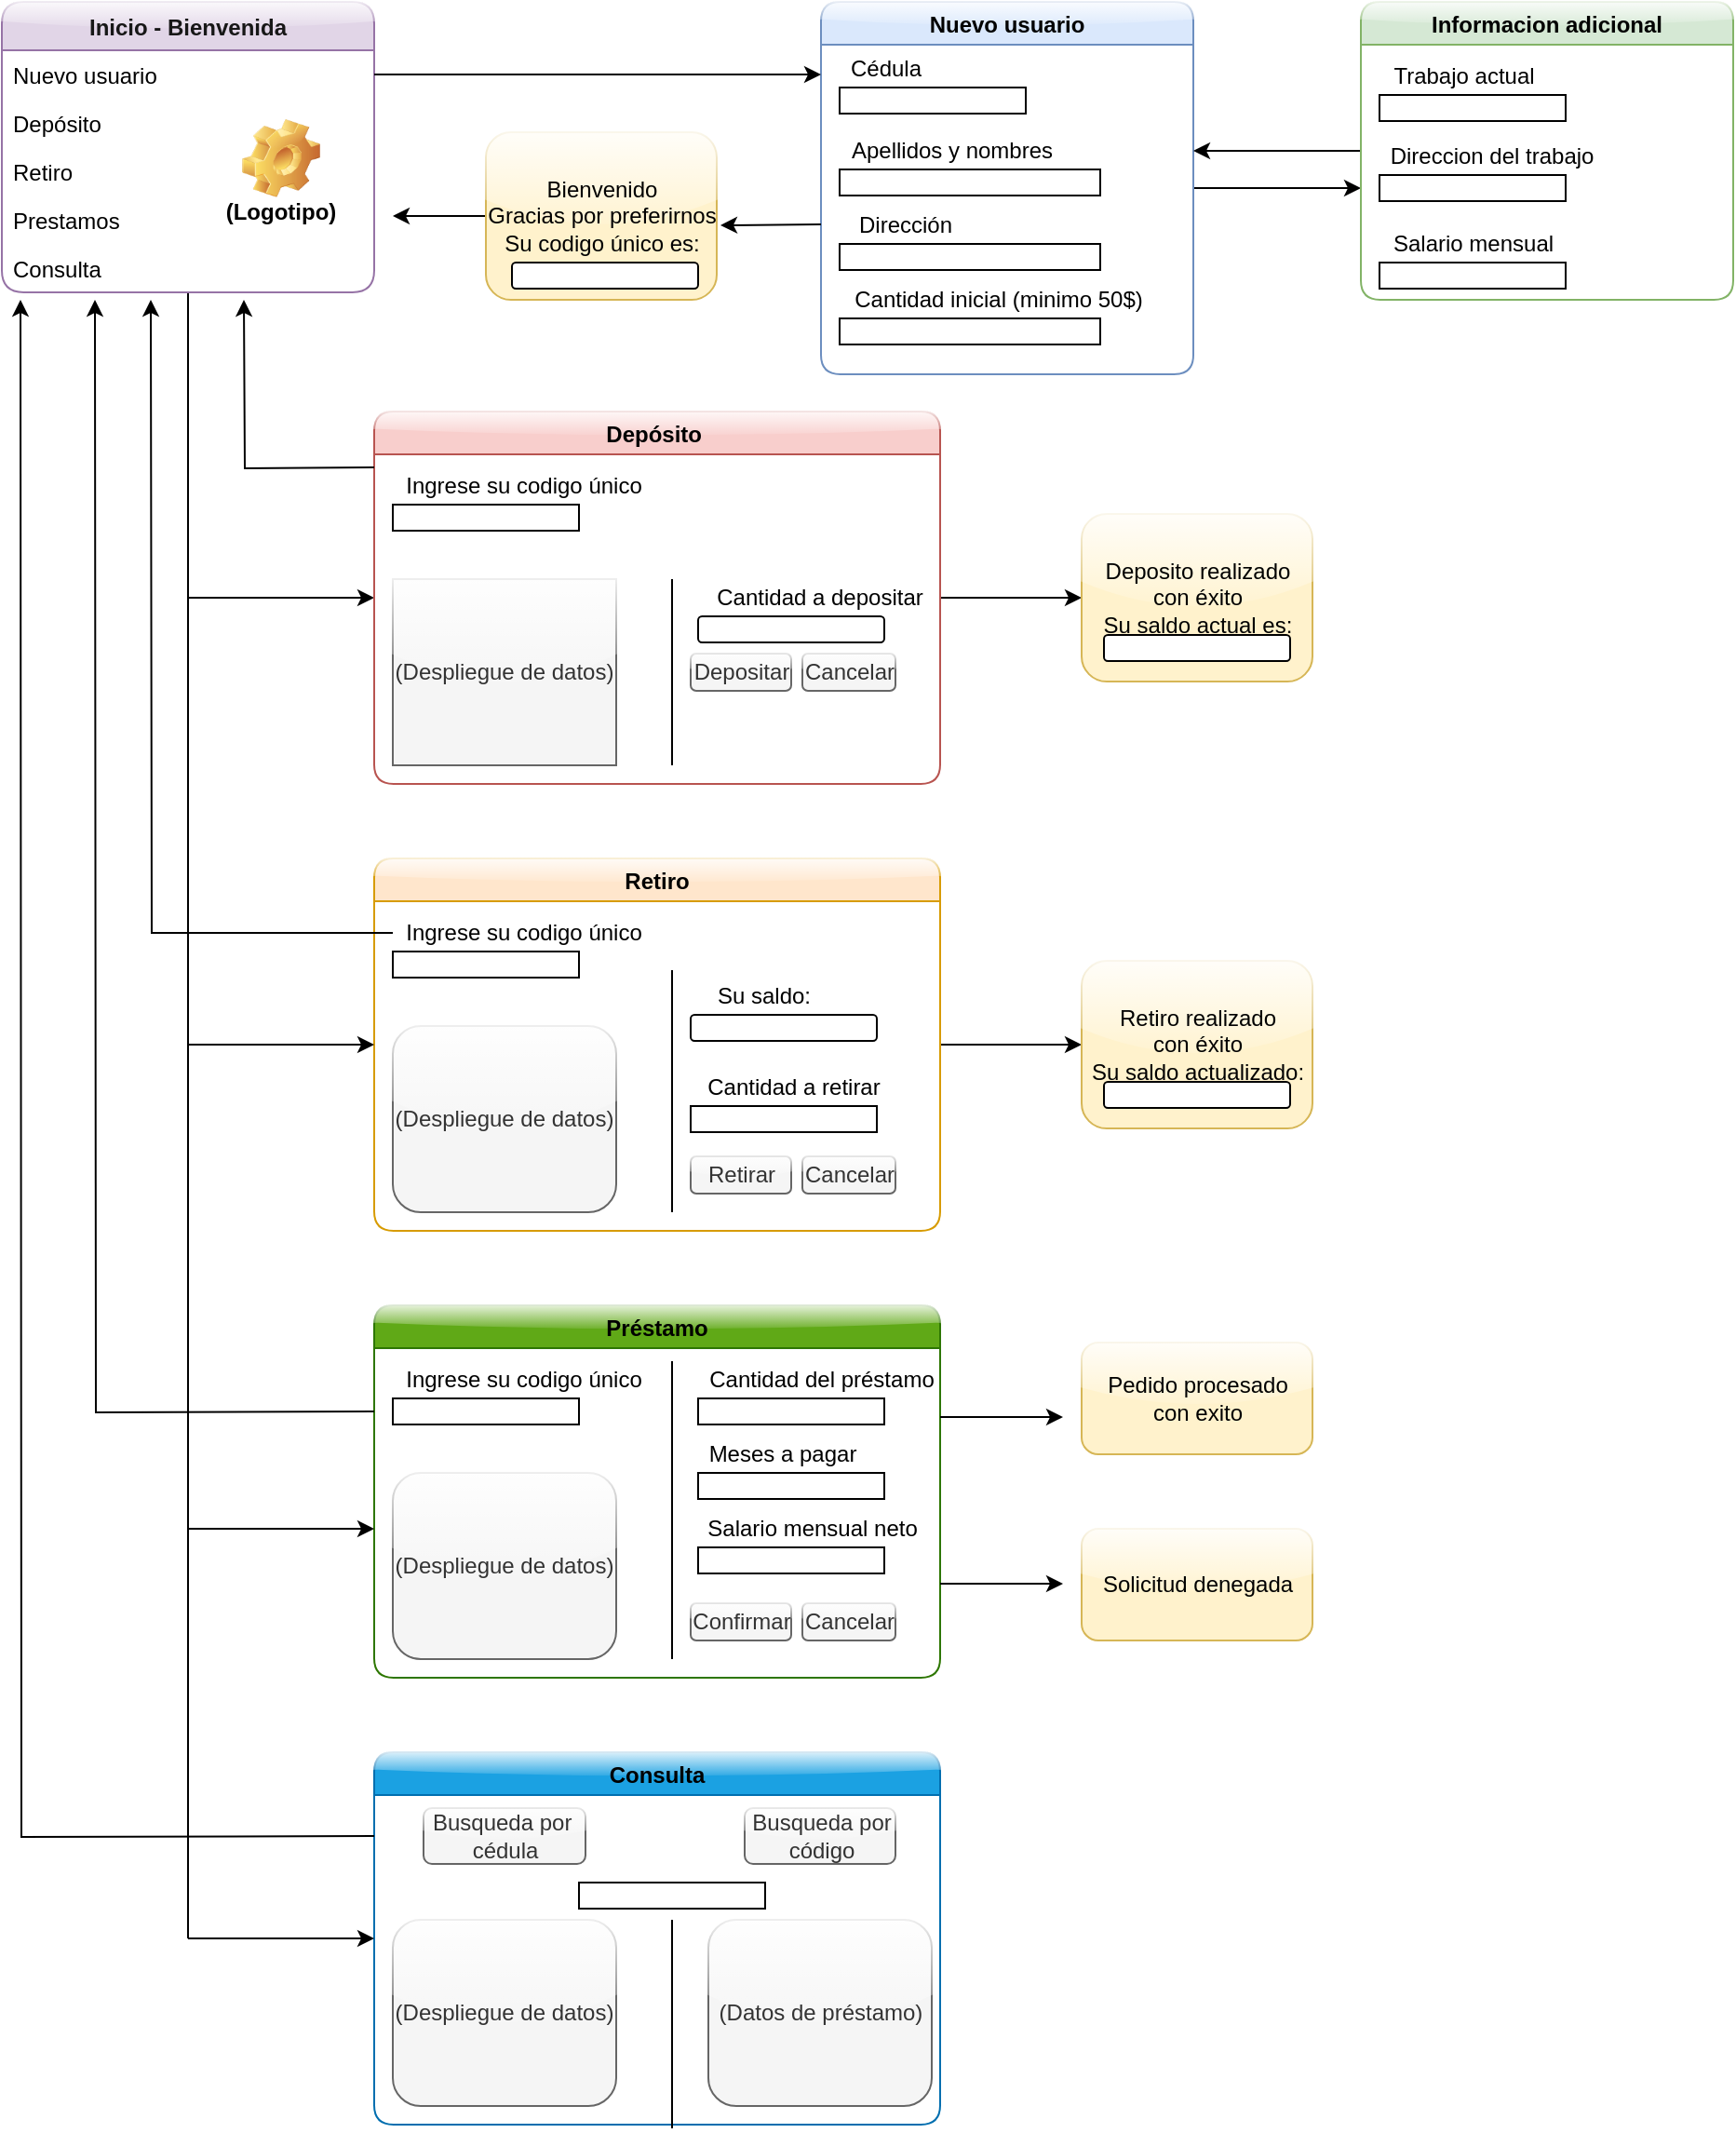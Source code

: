 <mxfile>
    <diagram id="XOsub2puDXaTlYhQXbOE" name="Página-1">
        <mxGraphModel dx="814" dy="616" grid="0" gridSize="10" guides="1" tooltips="1" connect="1" arrows="1" fold="1" page="1" pageScale="1" pageWidth="1169" pageHeight="1654" math="0" shadow="0">
            <root>
                <mxCell id="0"/>
                <mxCell id="1" parent="0"/>
                <mxCell id="6WvK1wPsiMaYDM21TQbT-68" style="edgeStyle=orthogonalEdgeStyle;rounded=0;orthogonalLoop=1;jettySize=auto;html=1;entryX=0;entryY=0.5;entryDx=0;entryDy=0;" parent="1" source="6WvK1wPsiMaYDM21TQbT-6" target="6WvK1wPsiMaYDM21TQbT-52" edge="1">
                    <mxGeometry relative="1" as="geometry"/>
                </mxCell>
                <mxCell id="6WvK1wPsiMaYDM21TQbT-6" value="Inicio - Bienvenida" style="swimlane;fontStyle=1;childLayout=stackLayout;horizontal=1;startSize=26;fillColor=#e1d5e7;horizontalStack=0;resizeParent=1;resizeParentMax=0;resizeLast=0;collapsible=1;marginBottom=0;rounded=1;strokeColor=#9673a6;glass=1;overflow=visible;fontColor=#171717;" parent="1" vertex="1">
                    <mxGeometry x="40" y="40" width="200" height="156" as="geometry"/>
                </mxCell>
                <mxCell id="6WvK1wPsiMaYDM21TQbT-7" value="Nuevo usuario" style="text;strokeColor=none;fillColor=none;align=left;verticalAlign=top;spacingLeft=4;spacingRight=4;overflow=hidden;rotatable=0;points=[[0,0.5],[1,0.5]];portConstraint=eastwest;" parent="6WvK1wPsiMaYDM21TQbT-6" vertex="1">
                    <mxGeometry y="26" width="200" height="26" as="geometry"/>
                </mxCell>
                <mxCell id="6WvK1wPsiMaYDM21TQbT-8" value="Depósito" style="text;align=left;verticalAlign=top;spacingLeft=4;spacingRight=4;overflow=hidden;rotatable=0;points=[[0,0.5],[1,0.5]];portConstraint=eastwest;shadow=0;sketch=0;glass=0;rounded=0;" parent="6WvK1wPsiMaYDM21TQbT-6" vertex="1">
                    <mxGeometry y="52" width="200" height="26" as="geometry"/>
                </mxCell>
                <mxCell id="6WvK1wPsiMaYDM21TQbT-9" value="Retiro" style="text;strokeColor=none;fillColor=none;align=left;verticalAlign=top;spacingLeft=4;spacingRight=4;overflow=hidden;rotatable=0;points=[[0,0.5],[1,0.5]];portConstraint=eastwest;" parent="6WvK1wPsiMaYDM21TQbT-6" vertex="1">
                    <mxGeometry y="78" width="200" height="26" as="geometry"/>
                </mxCell>
                <mxCell id="6WvK1wPsiMaYDM21TQbT-10" value="Prestamos" style="text;strokeColor=none;fillColor=none;align=left;verticalAlign=top;spacingLeft=4;spacingRight=4;overflow=hidden;rotatable=0;points=[[0,0.5],[1,0.5]];portConstraint=eastwest;" parent="6WvK1wPsiMaYDM21TQbT-6" vertex="1">
                    <mxGeometry y="104" width="200" height="26" as="geometry"/>
                </mxCell>
                <mxCell id="6WvK1wPsiMaYDM21TQbT-11" value="Consulta" style="text;align=left;verticalAlign=top;spacingLeft=4;spacingRight=4;overflow=hidden;rotatable=0;points=[[0,0.5],[1,0.5]];portConstraint=eastwest;" parent="6WvK1wPsiMaYDM21TQbT-6" vertex="1">
                    <mxGeometry y="130" width="200" height="26" as="geometry"/>
                </mxCell>
                <mxCell id="6WvK1wPsiMaYDM21TQbT-17" value="(Logotipo)" style="label;whiteSpace=wrap;html=1;align=center;verticalAlign=bottom;spacingLeft=0;spacingBottom=4;imageAlign=center;imageVerticalAlign=top;image=img/clipart/Gear_128x128.png;rounded=0;shadow=0;glass=0;sketch=0;strokeColor=#FFFFFF;" parent="1" vertex="1">
                    <mxGeometry x="150" y="96" width="80" height="70" as="geometry"/>
                </mxCell>
                <mxCell id="6WvK1wPsiMaYDM21TQbT-48" style="edgeStyle=orthogonalEdgeStyle;rounded=0;orthogonalLoop=1;jettySize=auto;html=1;" parent="1" source="6WvK1wPsiMaYDM21TQbT-18" edge="1">
                    <mxGeometry relative="1" as="geometry">
                        <mxPoint x="770" y="140" as="targetPoint"/>
                    </mxGeometry>
                </mxCell>
                <mxCell id="6WvK1wPsiMaYDM21TQbT-18" value="Nuevo usuario" style="swimlane;rounded=1;shadow=0;glass=1;sketch=0;strokeColor=#6c8ebf;fillColor=#dae8fc;fontColor=#000000;" parent="1" vertex="1">
                    <mxGeometry x="480" y="40" width="200" height="200" as="geometry"/>
                </mxCell>
                <mxCell id="6WvK1wPsiMaYDM21TQbT-19" value="Cédula" style="whiteSpace=wrap;html=1;rounded=0;shadow=0;glass=0;sketch=0;strokeColor=#FFFFFF;" parent="6WvK1wPsiMaYDM21TQbT-18" vertex="1">
                    <mxGeometry x="10" y="26" width="50" height="20" as="geometry"/>
                </mxCell>
                <mxCell id="6WvK1wPsiMaYDM21TQbT-20" value="" style="rounded=0;whiteSpace=wrap;html=1;shadow=0;glass=0;sketch=0;strokeColor=#000000;" parent="6WvK1wPsiMaYDM21TQbT-18" vertex="1">
                    <mxGeometry x="10" y="46" width="100" height="14" as="geometry"/>
                </mxCell>
                <mxCell id="6WvK1wPsiMaYDM21TQbT-21" value="Apellidos y nombres" style="text;html=1;align=center;verticalAlign=middle;resizable=0;points=[];autosize=1;strokeColor=none;fillColor=none;" parent="6WvK1wPsiMaYDM21TQbT-18" vertex="1">
                    <mxGeometry x="10" y="70" width="120" height="20" as="geometry"/>
                </mxCell>
                <mxCell id="6WvK1wPsiMaYDM21TQbT-23" value="" style="rounded=0;whiteSpace=wrap;html=1;shadow=0;glass=0;sketch=0;strokeColor=#000000;" parent="6WvK1wPsiMaYDM21TQbT-18" vertex="1">
                    <mxGeometry x="10" y="90" width="140" height="14" as="geometry"/>
                </mxCell>
                <mxCell id="6WvK1wPsiMaYDM21TQbT-24" value="Dirección" style="text;html=1;align=center;verticalAlign=middle;resizable=0;points=[];autosize=1;strokeColor=none;fillColor=none;" parent="6WvK1wPsiMaYDM21TQbT-18" vertex="1">
                    <mxGeometry x="10" y="110" width="70" height="20" as="geometry"/>
                </mxCell>
                <mxCell id="6WvK1wPsiMaYDM21TQbT-25" value="" style="rounded=0;whiteSpace=wrap;html=1;shadow=0;glass=0;sketch=0;strokeColor=#000000;" parent="6WvK1wPsiMaYDM21TQbT-18" vertex="1">
                    <mxGeometry x="10" y="130" width="140" height="14" as="geometry"/>
                </mxCell>
                <mxCell id="6WvK1wPsiMaYDM21TQbT-26" value="Cantidad inicial (minimo 50$)" style="text;html=1;align=center;verticalAlign=middle;resizable=0;points=[];autosize=1;strokeColor=none;fillColor=none;" parent="6WvK1wPsiMaYDM21TQbT-18" vertex="1">
                    <mxGeometry x="10" y="150" width="170" height="20" as="geometry"/>
                </mxCell>
                <mxCell id="6WvK1wPsiMaYDM21TQbT-27" value="" style="rounded=0;whiteSpace=wrap;html=1;shadow=0;glass=0;sketch=0;strokeColor=#000000;" parent="6WvK1wPsiMaYDM21TQbT-18" vertex="1">
                    <mxGeometry x="10" y="170" width="140" height="14" as="geometry"/>
                </mxCell>
                <mxCell id="6WvK1wPsiMaYDM21TQbT-34" style="edgeStyle=orthogonalEdgeStyle;rounded=0;orthogonalLoop=1;jettySize=auto;html=1;" parent="1" source="6WvK1wPsiMaYDM21TQbT-32" edge="1">
                    <mxGeometry relative="1" as="geometry">
                        <mxPoint x="250" y="155" as="targetPoint"/>
                    </mxGeometry>
                </mxCell>
                <mxCell id="6WvK1wPsiMaYDM21TQbT-32" value="Bienvenido&lt;br&gt;Gracias por preferirnos&lt;br&gt;Su codigo único es:&lt;br&gt;" style="html=1;rounded=1;shadow=0;glass=1;sketch=0;strokeColor=#d6b656;fillColor=#fff2cc;fontColor=#000000;" parent="1" vertex="1">
                    <mxGeometry x="300" y="110" width="124" height="90" as="geometry"/>
                </mxCell>
                <mxCell id="6WvK1wPsiMaYDM21TQbT-36" style="edgeStyle=orthogonalEdgeStyle;rounded=0;orthogonalLoop=1;jettySize=auto;html=1;" parent="1" source="6WvK1wPsiMaYDM21TQbT-7" edge="1">
                    <mxGeometry relative="1" as="geometry">
                        <mxPoint x="480" y="79" as="targetPoint"/>
                    </mxGeometry>
                </mxCell>
                <mxCell id="6WvK1wPsiMaYDM21TQbT-50" style="edgeStyle=orthogonalEdgeStyle;rounded=0;orthogonalLoop=1;jettySize=auto;html=1;" parent="1" source="6WvK1wPsiMaYDM21TQbT-38" edge="1">
                    <mxGeometry relative="1" as="geometry">
                        <mxPoint x="680" y="120" as="targetPoint"/>
                    </mxGeometry>
                </mxCell>
                <mxCell id="6WvK1wPsiMaYDM21TQbT-38" value="Informacion adicional" style="swimlane;rounded=1;shadow=0;glass=1;sketch=0;strokeColor=#82b366;startSize=23;fillColor=#d5e8d4;fontColor=#000000;" parent="1" vertex="1">
                    <mxGeometry x="770" y="40" width="200" height="160" as="geometry"/>
                </mxCell>
                <mxCell id="6WvK1wPsiMaYDM21TQbT-39" value="Trabajo actual" style="text;html=1;align=center;verticalAlign=middle;resizable=0;points=[];autosize=1;strokeColor=none;fillColor=none;" parent="6WvK1wPsiMaYDM21TQbT-38" vertex="1">
                    <mxGeometry x="10" y="30" width="90" height="20" as="geometry"/>
                </mxCell>
                <mxCell id="6WvK1wPsiMaYDM21TQbT-40" value="" style="rounded=0;whiteSpace=wrap;html=1;shadow=0;glass=0;sketch=0;strokeColor=#000000;" parent="6WvK1wPsiMaYDM21TQbT-38" vertex="1">
                    <mxGeometry x="10" y="93" width="100" height="14" as="geometry"/>
                </mxCell>
                <mxCell id="6WvK1wPsiMaYDM21TQbT-42" value="Salario mensual" style="text;html=1;align=center;verticalAlign=middle;resizable=0;points=[];autosize=1;strokeColor=none;fillColor=none;glass=1;" parent="6WvK1wPsiMaYDM21TQbT-38" vertex="1">
                    <mxGeometry x="10" y="120" width="100" height="20" as="geometry"/>
                </mxCell>
                <mxCell id="6WvK1wPsiMaYDM21TQbT-43" value="" style="rounded=0;whiteSpace=wrap;html=1;shadow=0;glass=0;sketch=0;strokeColor=#000000;" parent="6WvK1wPsiMaYDM21TQbT-38" vertex="1">
                    <mxGeometry x="10" y="140" width="100" height="14" as="geometry"/>
                </mxCell>
                <mxCell id="6WvK1wPsiMaYDM21TQbT-45" value="Direccion del trabajo" style="text;html=1;align=center;verticalAlign=middle;resizable=0;points=[];autosize=1;strokeColor=none;fillColor=none;" parent="6WvK1wPsiMaYDM21TQbT-38" vertex="1">
                    <mxGeometry x="10" y="73" width="120" height="20" as="geometry"/>
                </mxCell>
                <mxCell id="6WvK1wPsiMaYDM21TQbT-47" value="" style="rounded=0;whiteSpace=wrap;html=1;shadow=0;glass=0;sketch=0;strokeColor=#000000;" parent="6WvK1wPsiMaYDM21TQbT-38" vertex="1">
                    <mxGeometry x="10" y="50" width="100" height="14" as="geometry"/>
                </mxCell>
                <mxCell id="6WvK1wPsiMaYDM21TQbT-51" value="" style="endArrow=classic;html=1;rounded=0;" parent="1" edge="1">
                    <mxGeometry width="50" height="50" relative="1" as="geometry">
                        <mxPoint x="480" y="159.5" as="sourcePoint"/>
                        <mxPoint x="426" y="160" as="targetPoint"/>
                    </mxGeometry>
                </mxCell>
                <mxCell id="6WvK1wPsiMaYDM21TQbT-67" style="edgeStyle=orthogonalEdgeStyle;rounded=0;orthogonalLoop=1;jettySize=auto;html=1;entryX=0;entryY=0.5;entryDx=0;entryDy=0;" parent="1" source="6WvK1wPsiMaYDM21TQbT-52" target="6WvK1wPsiMaYDM21TQbT-65" edge="1">
                    <mxGeometry relative="1" as="geometry"/>
                </mxCell>
                <mxCell id="6WvK1wPsiMaYDM21TQbT-52" value="Depósito " style="swimlane;rounded=1;shadow=0;glass=1;sketch=0;strokeColor=#b85450;fillColor=#f8cecc;fontColor=#000000;" parent="1" vertex="1">
                    <mxGeometry x="240" y="260" width="304" height="200" as="geometry"/>
                </mxCell>
                <mxCell id="6WvK1wPsiMaYDM21TQbT-53" value="Ingrese su codigo único" style="text;html=1;align=center;verticalAlign=middle;resizable=0;points=[];autosize=1;strokeColor=none;fillColor=none;" parent="6WvK1wPsiMaYDM21TQbT-52" vertex="1">
                    <mxGeometry x="10" y="30" width="140" height="20" as="geometry"/>
                </mxCell>
                <mxCell id="6WvK1wPsiMaYDM21TQbT-54" value="" style="rounded=0;whiteSpace=wrap;html=1;shadow=0;glass=0;sketch=0;strokeColor=#000000;" parent="6WvK1wPsiMaYDM21TQbT-52" vertex="1">
                    <mxGeometry x="10" y="50" width="100" height="14" as="geometry"/>
                </mxCell>
                <mxCell id="6WvK1wPsiMaYDM21TQbT-57" value="(Despliegue de datos)" style="rounded=0;whiteSpace=wrap;html=1;shadow=0;glass=1;sketch=0;strokeColor=#666666;fillColor=#f5f5f5;fontColor=#333333;" parent="6WvK1wPsiMaYDM21TQbT-52" vertex="1">
                    <mxGeometry x="10" y="90" width="120" height="100" as="geometry"/>
                </mxCell>
                <mxCell id="6WvK1wPsiMaYDM21TQbT-58" value="" style="endArrow=none;html=1;rounded=0;" parent="6WvK1wPsiMaYDM21TQbT-52" edge="1">
                    <mxGeometry width="50" height="50" relative="1" as="geometry">
                        <mxPoint x="160" y="190" as="sourcePoint"/>
                        <mxPoint x="160" y="90" as="targetPoint"/>
                    </mxGeometry>
                </mxCell>
                <mxCell id="6WvK1wPsiMaYDM21TQbT-60" value="" style="rounded=1;whiteSpace=wrap;html=1;shadow=0;glass=0;sketch=0;strokeColor=#000000;" parent="6WvK1wPsiMaYDM21TQbT-52" vertex="1">
                    <mxGeometry x="174" y="110" width="100" height="14" as="geometry"/>
                </mxCell>
                <mxCell id="6WvK1wPsiMaYDM21TQbT-59" value="Cantidad a depositar" style="text;html=1;align=center;verticalAlign=middle;resizable=0;points=[];autosize=1;strokeColor=none;fillColor=none;" parent="6WvK1wPsiMaYDM21TQbT-52" vertex="1">
                    <mxGeometry x="174" y="90" width="130" height="20" as="geometry"/>
                </mxCell>
                <mxCell id="6WvK1wPsiMaYDM21TQbT-62" value="Depositar" style="html=1;rounded=1;shadow=0;glass=1;sketch=0;strokeColor=#666666;fillColor=#f5f5f5;fontColor=#333333;" parent="6WvK1wPsiMaYDM21TQbT-52" vertex="1">
                    <mxGeometry x="170" y="130" width="54" height="20" as="geometry"/>
                </mxCell>
                <mxCell id="6WvK1wPsiMaYDM21TQbT-63" value="Cancelar" style="html=1;rounded=1;shadow=0;glass=1;sketch=0;strokeColor=#666666;fillColor=#f5f5f5;fontColor=#333333;" parent="6WvK1wPsiMaYDM21TQbT-52" vertex="1">
                    <mxGeometry x="230" y="130" width="50" height="20" as="geometry"/>
                </mxCell>
                <mxCell id="6WvK1wPsiMaYDM21TQbT-55" value="" style="rounded=1;whiteSpace=wrap;html=1;shadow=0;glass=0;sketch=0;strokeColor=#000000;" parent="1" vertex="1">
                    <mxGeometry x="314" y="180" width="100" height="14" as="geometry"/>
                </mxCell>
                <mxCell id="6WvK1wPsiMaYDM21TQbT-65" value="Deposito realizado&lt;br&gt;con éxito&lt;br&gt;Su saldo actual es:" style="html=1;rounded=1;shadow=0;glass=1;sketch=0;strokeColor=#d6b656;fillColor=#fff2cc;fontColor=#000000;" parent="1" vertex="1">
                    <mxGeometry x="620" y="315" width="124" height="90" as="geometry"/>
                </mxCell>
                <mxCell id="6WvK1wPsiMaYDM21TQbT-66" value="" style="rounded=1;whiteSpace=wrap;html=1;shadow=0;glass=0;sketch=0;strokeColor=#000000;" parent="1" vertex="1">
                    <mxGeometry x="632" y="380" width="100" height="14" as="geometry"/>
                </mxCell>
                <mxCell id="6WvK1wPsiMaYDM21TQbT-70" style="edgeStyle=orthogonalEdgeStyle;rounded=0;orthogonalLoop=1;jettySize=auto;html=1;" parent="1" edge="1">
                    <mxGeometry relative="1" as="geometry">
                        <mxPoint x="170" y="200" as="targetPoint"/>
                        <mxPoint x="240" y="290" as="sourcePoint"/>
                    </mxGeometry>
                </mxCell>
                <mxCell id="6WvK1wPsiMaYDM21TQbT-98" style="edgeStyle=orthogonalEdgeStyle;rounded=0;orthogonalLoop=1;jettySize=auto;html=1;entryX=0;entryY=0.5;entryDx=0;entryDy=0;" parent="1" source="6WvK1wPsiMaYDM21TQbT-82" target="6WvK1wPsiMaYDM21TQbT-96" edge="1">
                    <mxGeometry relative="1" as="geometry"/>
                </mxCell>
                <mxCell id="6WvK1wPsiMaYDM21TQbT-82" value="Retiro" style="swimlane;rounded=1;shadow=0;glass=1;sketch=0;strokeColor=#d79b00;fillColor=#ffe6cc;fontColor=#000000;" parent="1" vertex="1">
                    <mxGeometry x="240" y="500" width="304" height="200" as="geometry"/>
                </mxCell>
                <mxCell id="6WvK1wPsiMaYDM21TQbT-83" value="Ingrese su codigo único" style="text;html=1;align=center;verticalAlign=middle;resizable=0;points=[];autosize=1;strokeColor=none;fillColor=none;" parent="6WvK1wPsiMaYDM21TQbT-82" vertex="1">
                    <mxGeometry x="10" y="30" width="140" height="20" as="geometry"/>
                </mxCell>
                <mxCell id="6WvK1wPsiMaYDM21TQbT-84" value="" style="rounded=0;whiteSpace=wrap;html=1;shadow=0;glass=0;sketch=0;strokeColor=#000000;" parent="6WvK1wPsiMaYDM21TQbT-82" vertex="1">
                    <mxGeometry x="10" y="50" width="100" height="14" as="geometry"/>
                </mxCell>
                <mxCell id="6WvK1wPsiMaYDM21TQbT-85" value="(Despliegue de datos)" style="rounded=1;whiteSpace=wrap;html=1;shadow=0;glass=1;sketch=0;strokeColor=#666666;fillColor=#f5f5f5;fontColor=#333333;" parent="6WvK1wPsiMaYDM21TQbT-82" vertex="1">
                    <mxGeometry x="10" y="90" width="120" height="100" as="geometry"/>
                </mxCell>
                <mxCell id="6WvK1wPsiMaYDM21TQbT-86" value="" style="endArrow=none;html=1;rounded=0;" parent="6WvK1wPsiMaYDM21TQbT-82" edge="1">
                    <mxGeometry width="50" height="50" relative="1" as="geometry">
                        <mxPoint x="160" y="190" as="sourcePoint"/>
                        <mxPoint x="160" y="60" as="targetPoint"/>
                    </mxGeometry>
                </mxCell>
                <mxCell id="6WvK1wPsiMaYDM21TQbT-87" value="" style="rounded=0;whiteSpace=wrap;html=1;shadow=0;glass=0;sketch=0;strokeColor=#000000;" parent="6WvK1wPsiMaYDM21TQbT-82" vertex="1">
                    <mxGeometry x="170" y="133" width="100" height="14" as="geometry"/>
                </mxCell>
                <mxCell id="6WvK1wPsiMaYDM21TQbT-88" value="Cantidad a retirar" style="text;html=1;align=center;verticalAlign=middle;resizable=0;points=[];autosize=1;strokeColor=none;fillColor=none;" parent="6WvK1wPsiMaYDM21TQbT-82" vertex="1">
                    <mxGeometry x="170" y="113" width="110" height="20" as="geometry"/>
                </mxCell>
                <mxCell id="6WvK1wPsiMaYDM21TQbT-89" value="Retirar" style="html=1;rounded=1;shadow=0;glass=1;sketch=0;strokeColor=#666666;fillColor=#f5f5f5;fontColor=#333333;" parent="6WvK1wPsiMaYDM21TQbT-82" vertex="1">
                    <mxGeometry x="170" y="160" width="54" height="20" as="geometry"/>
                </mxCell>
                <mxCell id="6WvK1wPsiMaYDM21TQbT-90" value="Cancelar" style="html=1;rounded=1;shadow=0;glass=1;sketch=0;strokeColor=#666666;fillColor=#f5f5f5;fontColor=#333333;" parent="6WvK1wPsiMaYDM21TQbT-82" vertex="1">
                    <mxGeometry x="230" y="160" width="50" height="20" as="geometry"/>
                </mxCell>
                <mxCell id="6WvK1wPsiMaYDM21TQbT-93" value="Su saldo:" style="text;html=1;align=center;verticalAlign=middle;resizable=0;points=[];autosize=1;strokeColor=none;fillColor=none;" parent="6WvK1wPsiMaYDM21TQbT-82" vertex="1">
                    <mxGeometry x="174" y="64" width="70" height="20" as="geometry"/>
                </mxCell>
                <mxCell id="6WvK1wPsiMaYDM21TQbT-94" value="" style="rounded=1;whiteSpace=wrap;html=1;shadow=0;glass=0;sketch=0;strokeColor=#000000;" parent="6WvK1wPsiMaYDM21TQbT-82" vertex="1">
                    <mxGeometry x="170" y="84" width="100" height="14" as="geometry"/>
                </mxCell>
                <mxCell id="6WvK1wPsiMaYDM21TQbT-96" value="Retiro realizado&lt;br&gt;con éxito&lt;br&gt;Su saldo actualizado:" style="html=1;rounded=1;shadow=0;glass=1;sketch=0;strokeColor=#d6b656;fillColor=#fff2cc;fontColor=#000000;" parent="1" vertex="1">
                    <mxGeometry x="620" y="555" width="124" height="90" as="geometry"/>
                </mxCell>
                <mxCell id="6WvK1wPsiMaYDM21TQbT-97" value="" style="rounded=1;whiteSpace=wrap;html=1;shadow=0;glass=0;sketch=0;strokeColor=#000000;" parent="1" vertex="1">
                    <mxGeometry x="632" y="620" width="100" height="14" as="geometry"/>
                </mxCell>
                <mxCell id="6WvK1wPsiMaYDM21TQbT-100" value="" style="endArrow=none;html=1;rounded=0;" parent="1" edge="1">
                    <mxGeometry width="50" height="50" relative="1" as="geometry">
                        <mxPoint x="140" y="600" as="sourcePoint"/>
                        <mxPoint x="140" y="360" as="targetPoint"/>
                    </mxGeometry>
                </mxCell>
                <mxCell id="6WvK1wPsiMaYDM21TQbT-101" value="" style="endArrow=classic;html=1;rounded=0;entryX=0;entryY=0.5;entryDx=0;entryDy=0;" parent="1" target="6WvK1wPsiMaYDM21TQbT-82" edge="1">
                    <mxGeometry width="50" height="50" relative="1" as="geometry">
                        <mxPoint x="140" y="600" as="sourcePoint"/>
                        <mxPoint x="190" y="550" as="targetPoint"/>
                    </mxGeometry>
                </mxCell>
                <mxCell id="6WvK1wPsiMaYDM21TQbT-102" style="edgeStyle=orthogonalEdgeStyle;rounded=0;orthogonalLoop=1;jettySize=auto;html=1;" parent="1" source="6WvK1wPsiMaYDM21TQbT-83" edge="1">
                    <mxGeometry relative="1" as="geometry">
                        <mxPoint x="120" y="200" as="targetPoint"/>
                    </mxGeometry>
                </mxCell>
                <mxCell id="6WvK1wPsiMaYDM21TQbT-103" value="Préstamo" style="swimlane;rounded=1;shadow=0;glass=1;sketch=0;strokeColor=#2D7600;fillColor=#60a917;fontColor=#000000;" parent="1" vertex="1">
                    <mxGeometry x="240" y="740" width="304" height="200" as="geometry"/>
                </mxCell>
                <mxCell id="6WvK1wPsiMaYDM21TQbT-104" value="Ingrese su codigo único" style="text;html=1;align=center;verticalAlign=middle;resizable=0;points=[];autosize=1;strokeColor=none;fillColor=none;" parent="6WvK1wPsiMaYDM21TQbT-103" vertex="1">
                    <mxGeometry x="10" y="30" width="140" height="20" as="geometry"/>
                </mxCell>
                <mxCell id="6WvK1wPsiMaYDM21TQbT-105" value="" style="rounded=0;whiteSpace=wrap;html=1;shadow=0;glass=0;sketch=0;strokeColor=#000000;" parent="6WvK1wPsiMaYDM21TQbT-103" vertex="1">
                    <mxGeometry x="10" y="50" width="100" height="14" as="geometry"/>
                </mxCell>
                <mxCell id="6WvK1wPsiMaYDM21TQbT-106" value="(Despliegue de datos)" style="rounded=1;whiteSpace=wrap;html=1;shadow=0;glass=1;sketch=0;strokeColor=#666666;fillColor=#f5f5f5;fontColor=#333333;" parent="6WvK1wPsiMaYDM21TQbT-103" vertex="1">
                    <mxGeometry x="10" y="90" width="120" height="100" as="geometry"/>
                </mxCell>
                <mxCell id="6WvK1wPsiMaYDM21TQbT-107" value="" style="endArrow=none;html=1;rounded=0;" parent="6WvK1wPsiMaYDM21TQbT-103" edge="1">
                    <mxGeometry width="50" height="50" relative="1" as="geometry">
                        <mxPoint x="160" y="190" as="sourcePoint"/>
                        <mxPoint x="160" y="30" as="targetPoint"/>
                    </mxGeometry>
                </mxCell>
                <mxCell id="6WvK1wPsiMaYDM21TQbT-108" value="" style="rounded=0;whiteSpace=wrap;html=1;shadow=0;glass=0;sketch=0;strokeColor=#000000;" parent="6WvK1wPsiMaYDM21TQbT-103" vertex="1">
                    <mxGeometry x="174" y="90" width="100" height="14" as="geometry"/>
                </mxCell>
                <mxCell id="6WvK1wPsiMaYDM21TQbT-109" value="Meses a pagar" style="text;html=1;align=center;verticalAlign=middle;resizable=0;points=[];autosize=1;strokeColor=none;fillColor=none;" parent="6WvK1wPsiMaYDM21TQbT-103" vertex="1">
                    <mxGeometry x="174" y="70" width="90" height="20" as="geometry"/>
                </mxCell>
                <mxCell id="6WvK1wPsiMaYDM21TQbT-110" value="Confirmar" style="html=1;rounded=1;shadow=0;glass=1;sketch=0;strokeColor=#666666;fillColor=#f5f5f5;fontColor=#333333;" parent="6WvK1wPsiMaYDM21TQbT-103" vertex="1">
                    <mxGeometry x="170" y="160" width="54" height="20" as="geometry"/>
                </mxCell>
                <mxCell id="6WvK1wPsiMaYDM21TQbT-111" value="Cancelar" style="html=1;rounded=1;shadow=0;glass=1;sketch=0;strokeColor=#666666;fillColor=#f5f5f5;fontColor=#333333;" parent="6WvK1wPsiMaYDM21TQbT-103" vertex="1">
                    <mxGeometry x="230" y="160" width="50" height="20" as="geometry"/>
                </mxCell>
                <mxCell id="6WvK1wPsiMaYDM21TQbT-112" value="Cantidad del préstamo" style="text;html=1;align=center;verticalAlign=middle;resizable=0;points=[];autosize=1;strokeColor=none;fillColor=none;" parent="6WvK1wPsiMaYDM21TQbT-103" vertex="1">
                    <mxGeometry x="170" y="30" width="140" height="20" as="geometry"/>
                </mxCell>
                <mxCell id="6WvK1wPsiMaYDM21TQbT-113" value="" style="rounded=0;whiteSpace=wrap;html=1;shadow=0;glass=0;sketch=0;strokeColor=#000000;" parent="6WvK1wPsiMaYDM21TQbT-103" vertex="1">
                    <mxGeometry x="174" y="50" width="100" height="14" as="geometry"/>
                </mxCell>
                <mxCell id="6WvK1wPsiMaYDM21TQbT-114" value="Salario mensual neto" style="text;html=1;align=center;verticalAlign=middle;resizable=0;points=[];autosize=1;strokeColor=none;fillColor=none;" parent="6WvK1wPsiMaYDM21TQbT-103" vertex="1">
                    <mxGeometry x="170" y="110" width="130" height="20" as="geometry"/>
                </mxCell>
                <mxCell id="6WvK1wPsiMaYDM21TQbT-115" value="" style="rounded=0;whiteSpace=wrap;html=1;shadow=0;glass=0;sketch=0;strokeColor=#000000;" parent="6WvK1wPsiMaYDM21TQbT-103" vertex="1">
                    <mxGeometry x="174" y="130" width="100" height="14" as="geometry"/>
                </mxCell>
                <mxCell id="6WvK1wPsiMaYDM21TQbT-116" value="Pedido procesado&lt;br&gt;con exito" style="html=1;rounded=1;shadow=0;glass=1;sketch=0;strokeColor=#d6b656;fillColor=#fff2cc;fontColor=#000000;" parent="1" vertex="1">
                    <mxGeometry x="620" y="760" width="124" height="60" as="geometry"/>
                </mxCell>
                <mxCell id="6WvK1wPsiMaYDM21TQbT-117" value="Solicitud denegada" style="html=1;rounded=1;shadow=0;glass=1;sketch=0;strokeColor=#d6b656;fillColor=#fff2cc;fontColor=#000000;" parent="1" vertex="1">
                    <mxGeometry x="620" y="860" width="124" height="60" as="geometry"/>
                </mxCell>
                <mxCell id="6WvK1wPsiMaYDM21TQbT-118" value="" style="endArrow=classic;html=1;rounded=0;" parent="1" edge="1">
                    <mxGeometry width="50" height="50" relative="1" as="geometry">
                        <mxPoint x="544" y="800" as="sourcePoint"/>
                        <mxPoint x="610" y="800" as="targetPoint"/>
                    </mxGeometry>
                </mxCell>
                <mxCell id="6WvK1wPsiMaYDM21TQbT-119" value="" style="endArrow=classic;html=1;rounded=0;" parent="1" edge="1">
                    <mxGeometry width="50" height="50" relative="1" as="geometry">
                        <mxPoint x="544" y="889.5" as="sourcePoint"/>
                        <mxPoint x="610" y="889.5" as="targetPoint"/>
                    </mxGeometry>
                </mxCell>
                <mxCell id="6WvK1wPsiMaYDM21TQbT-120" value="Consulta" style="swimlane;rounded=1;shadow=0;glass=1;sketch=0;strokeColor=#006EAF;fillColor=#1ba1e2;fontColor=#000000;" parent="1" vertex="1">
                    <mxGeometry x="240" y="980" width="304" height="200" as="geometry"/>
                </mxCell>
                <mxCell id="6WvK1wPsiMaYDM21TQbT-123" value="(Despliegue de datos)" style="rounded=1;whiteSpace=wrap;html=1;shadow=0;glass=1;sketch=0;strokeColor=#666666;fillColor=#f5f5f5;fontColor=#333333;" parent="6WvK1wPsiMaYDM21TQbT-120" vertex="1">
                    <mxGeometry x="10" y="90" width="120" height="100" as="geometry"/>
                </mxCell>
                <mxCell id="6WvK1wPsiMaYDM21TQbT-124" value="" style="endArrow=none;html=1;rounded=0;" parent="6WvK1wPsiMaYDM21TQbT-120" edge="1">
                    <mxGeometry width="50" height="50" relative="1" as="geometry">
                        <mxPoint x="160" y="202" as="sourcePoint"/>
                        <mxPoint x="160" y="90" as="targetPoint"/>
                    </mxGeometry>
                </mxCell>
                <mxCell id="6WvK1wPsiMaYDM21TQbT-127" value="Busqueda por&amp;nbsp;&lt;br&gt;cédula" style="html=1;rounded=1;shadow=0;glass=1;sketch=0;strokeColor=#666666;fillColor=#f5f5f5;fontColor=#333333;" parent="6WvK1wPsiMaYDM21TQbT-120" vertex="1">
                    <mxGeometry x="26.5" y="30" width="87" height="30" as="geometry"/>
                </mxCell>
                <mxCell id="6WvK1wPsiMaYDM21TQbT-128" value="Busqueda por&lt;br&gt;código" style="html=1;rounded=1;shadow=0;glass=1;sketch=0;strokeColor=#666666;fillColor=#f5f5f5;fontColor=#333333;" parent="6WvK1wPsiMaYDM21TQbT-120" vertex="1">
                    <mxGeometry x="199" y="30" width="81" height="30" as="geometry"/>
                </mxCell>
                <mxCell id="6WvK1wPsiMaYDM21TQbT-132" value="" style="rounded=0;whiteSpace=wrap;html=1;shadow=0;glass=0;sketch=0;strokeColor=#000000;" parent="6WvK1wPsiMaYDM21TQbT-120" vertex="1">
                    <mxGeometry x="110" y="70" width="100" height="14" as="geometry"/>
                </mxCell>
                <mxCell id="6WvK1wPsiMaYDM21TQbT-137" value="(Datos de préstamo)" style="rounded=1;whiteSpace=wrap;html=1;shadow=0;glass=1;sketch=0;strokeColor=#666666;fillColor=#f5f5f5;fontColor=#333333;" parent="6WvK1wPsiMaYDM21TQbT-120" vertex="1">
                    <mxGeometry x="179.5" y="90" width="120" height="100" as="geometry"/>
                </mxCell>
                <mxCell id="6WvK1wPsiMaYDM21TQbT-133" value="" style="endArrow=none;html=1;rounded=0;" parent="1" edge="1">
                    <mxGeometry width="50" height="50" relative="1" as="geometry">
                        <mxPoint x="140" y="860" as="sourcePoint"/>
                        <mxPoint x="140" y="600" as="targetPoint"/>
                    </mxGeometry>
                </mxCell>
                <mxCell id="6WvK1wPsiMaYDM21TQbT-134" value="" style="endArrow=classic;html=1;rounded=0;" parent="1" edge="1">
                    <mxGeometry width="50" height="50" relative="1" as="geometry">
                        <mxPoint x="140" y="860" as="sourcePoint"/>
                        <mxPoint x="240" y="860" as="targetPoint"/>
                    </mxGeometry>
                </mxCell>
                <mxCell id="6WvK1wPsiMaYDM21TQbT-135" style="edgeStyle=orthogonalEdgeStyle;rounded=0;orthogonalLoop=1;jettySize=auto;html=1;" parent="1" edge="1">
                    <mxGeometry relative="1" as="geometry">
                        <mxPoint x="90" y="200" as="targetPoint"/>
                        <mxPoint x="240" y="797" as="sourcePoint"/>
                    </mxGeometry>
                </mxCell>
                <mxCell id="6WvK1wPsiMaYDM21TQbT-138" value="" style="endArrow=none;html=1;rounded=0;" parent="1" edge="1">
                    <mxGeometry width="50" height="50" relative="1" as="geometry">
                        <mxPoint x="140" y="1080" as="sourcePoint"/>
                        <mxPoint x="140" y="860" as="targetPoint"/>
                    </mxGeometry>
                </mxCell>
                <mxCell id="6WvK1wPsiMaYDM21TQbT-139" value="" style="endArrow=classic;html=1;rounded=0;entryX=0;entryY=0.5;entryDx=0;entryDy=0;" parent="1" target="6WvK1wPsiMaYDM21TQbT-120" edge="1">
                    <mxGeometry width="50" height="50" relative="1" as="geometry">
                        <mxPoint x="140" y="1080" as="sourcePoint"/>
                        <mxPoint x="490" y="980" as="targetPoint"/>
                    </mxGeometry>
                </mxCell>
                <mxCell id="6WvK1wPsiMaYDM21TQbT-140" style="edgeStyle=orthogonalEdgeStyle;rounded=0;orthogonalLoop=1;jettySize=auto;html=1;" parent="1" edge="1">
                    <mxGeometry relative="1" as="geometry">
                        <mxPoint x="50" y="200" as="targetPoint"/>
                        <mxPoint x="240" y="1025" as="sourcePoint"/>
                    </mxGeometry>
                </mxCell>
            </root>
        </mxGraphModel>
    </diagram>
</mxfile>